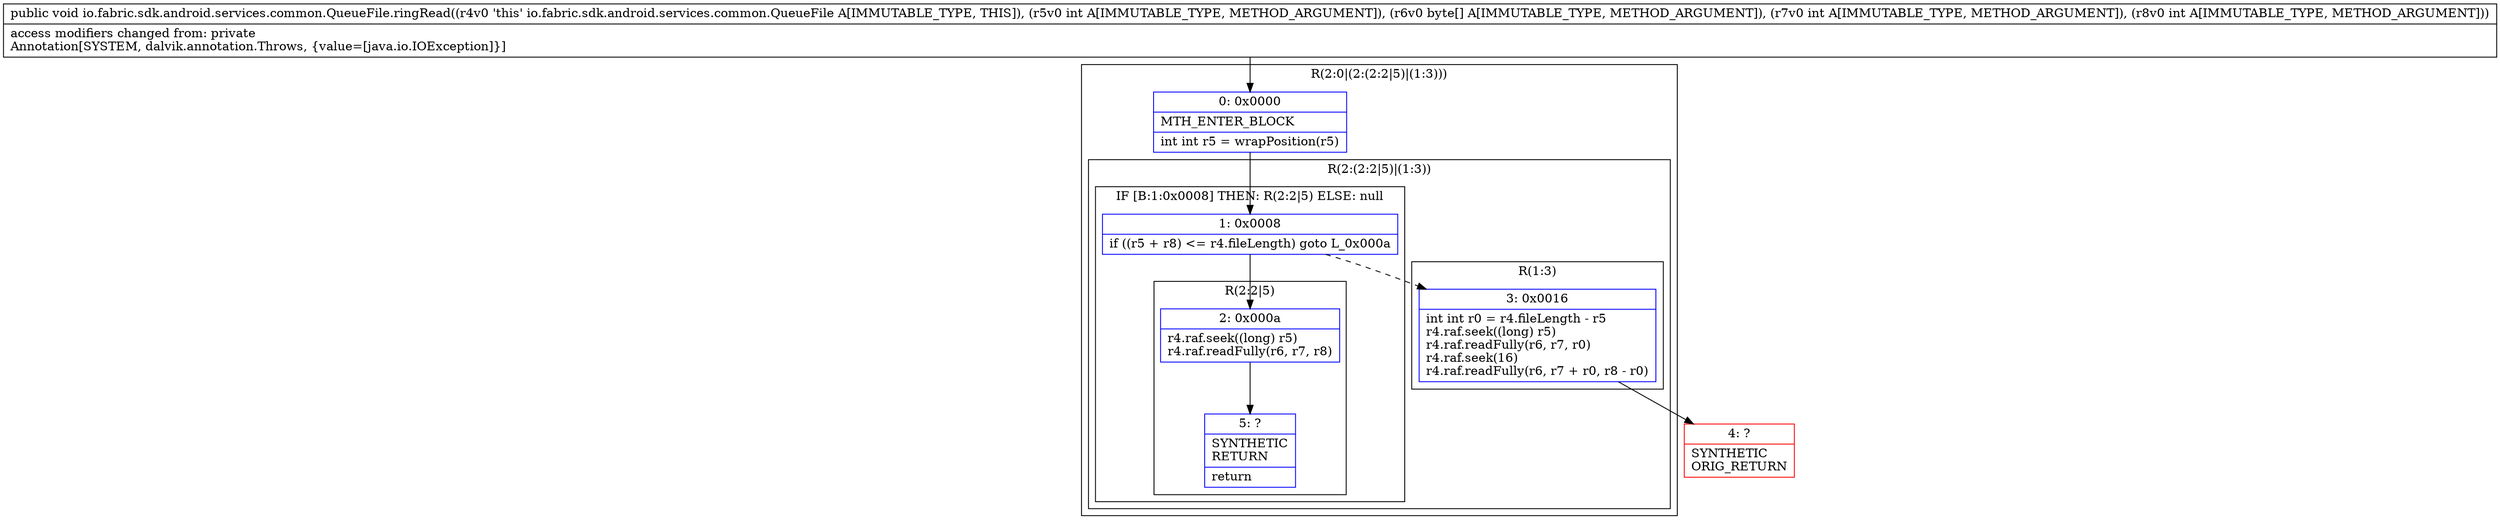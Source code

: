 digraph "CFG forio.fabric.sdk.android.services.common.QueueFile.ringRead(I[BII)V" {
subgraph cluster_Region_2069033405 {
label = "R(2:0|(2:(2:2|5)|(1:3)))";
node [shape=record,color=blue];
Node_0 [shape=record,label="{0\:\ 0x0000|MTH_ENTER_BLOCK\l|int int r5 = wrapPosition(r5)\l}"];
subgraph cluster_Region_867361589 {
label = "R(2:(2:2|5)|(1:3))";
node [shape=record,color=blue];
subgraph cluster_IfRegion_9837657 {
label = "IF [B:1:0x0008] THEN: R(2:2|5) ELSE: null";
node [shape=record,color=blue];
Node_1 [shape=record,label="{1\:\ 0x0008|if ((r5 + r8) \<= r4.fileLength) goto L_0x000a\l}"];
subgraph cluster_Region_665161455 {
label = "R(2:2|5)";
node [shape=record,color=blue];
Node_2 [shape=record,label="{2\:\ 0x000a|r4.raf.seek((long) r5)\lr4.raf.readFully(r6, r7, r8)\l}"];
Node_5 [shape=record,label="{5\:\ ?|SYNTHETIC\lRETURN\l|return\l}"];
}
}
subgraph cluster_Region_1636320205 {
label = "R(1:3)";
node [shape=record,color=blue];
Node_3 [shape=record,label="{3\:\ 0x0016|int int r0 = r4.fileLength \- r5\lr4.raf.seek((long) r5)\lr4.raf.readFully(r6, r7, r0)\lr4.raf.seek(16)\lr4.raf.readFully(r6, r7 + r0, r8 \- r0)\l}"];
}
}
}
Node_4 [shape=record,color=red,label="{4\:\ ?|SYNTHETIC\lORIG_RETURN\l}"];
MethodNode[shape=record,label="{public void io.fabric.sdk.android.services.common.QueueFile.ringRead((r4v0 'this' io.fabric.sdk.android.services.common.QueueFile A[IMMUTABLE_TYPE, THIS]), (r5v0 int A[IMMUTABLE_TYPE, METHOD_ARGUMENT]), (r6v0 byte[] A[IMMUTABLE_TYPE, METHOD_ARGUMENT]), (r7v0 int A[IMMUTABLE_TYPE, METHOD_ARGUMENT]), (r8v0 int A[IMMUTABLE_TYPE, METHOD_ARGUMENT]))  | access modifiers changed from: private\lAnnotation[SYSTEM, dalvik.annotation.Throws, \{value=[java.io.IOException]\}]\l}"];
MethodNode -> Node_0;
Node_0 -> Node_1;
Node_1 -> Node_2;
Node_1 -> Node_3[style=dashed];
Node_2 -> Node_5;
Node_3 -> Node_4;
}


